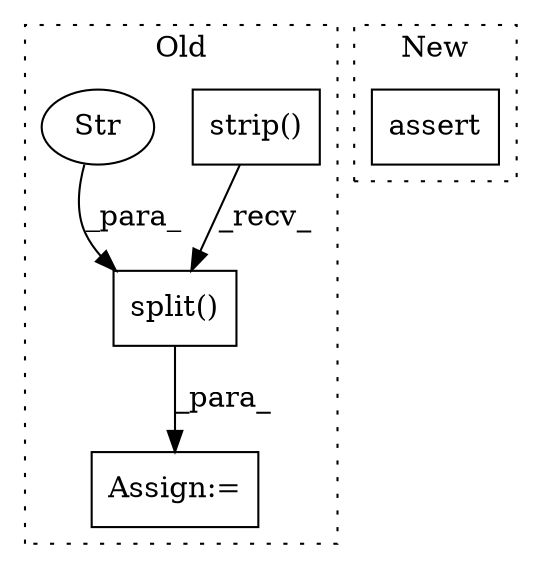 digraph G {
subgraph cluster0 {
1 [label="strip()" a="75" s="2747" l="12" shape="box"];
3 [label="Assign:=" a="68" s="2743" l="3" shape="box"];
4 [label="split()" a="75" s="2747,2769" l="19,1" shape="box"];
5 [label="Str" a="66" s="2766" l="3" shape="ellipse"];
label = "Old";
style="dotted";
}
subgraph cluster1 {
2 [label="assert" a="65" s="3002" l="7" shape="box"];
label = "New";
style="dotted";
}
1 -> 4 [label="_recv_"];
4 -> 3 [label="_para_"];
5 -> 4 [label="_para_"];
}